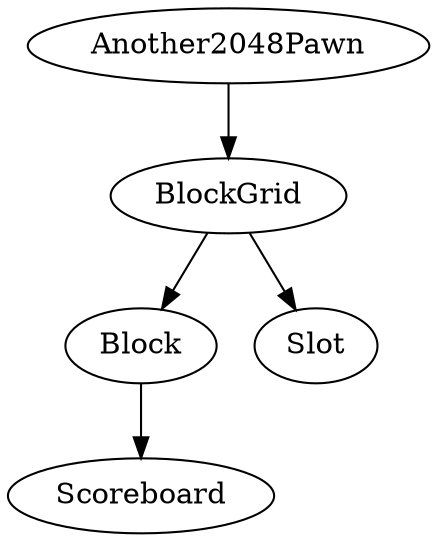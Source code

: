 digraph G {
	/* Another2048Pawn Class */
	Another2048Pawn -> BlockGrid;
	
	/* BlockGrid Class */
	BlockGrid -> Block;
	BlockGrid -> Slot;
	
	/* Block Class */
	Block -> Scoreboard;
}